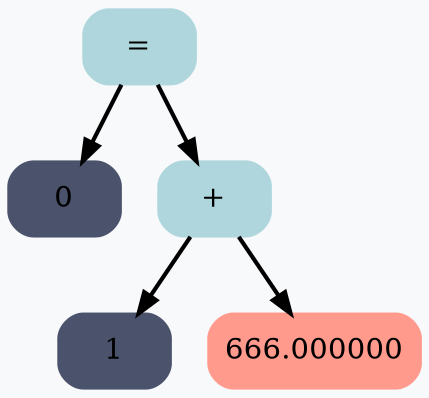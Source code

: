 digraph G {
	rankdir = HR;
	bgcolor="#F7F9FB"
	 node0x503000000070 [shape=Mrecord; style=filled; color="#aed6dc"; label =  "= " ];
	 node0x503000000070 -> node0x5030000000a0 [ style=bold; weight=1000; ];
	 node0x503000000070 -> node0x5030000000d0 [ style=bold; weight=1000; ];
	 node0x5030000000a0 [shape=Mrecord; style=filled; color="#4a536b"; label =  "0 " ];
	 node0x5030000000d0 [shape=Mrecord; style=filled; color="#aed6dc"; label =  "+ " ];
	 node0x5030000000d0 -> node0x503000000100 [ style=bold; weight=1000; ];
	 node0x5030000000d0 -> node0x503000000130 [ style=bold; weight=1000; ];
	 node0x503000000100 [shape=Mrecord; style=filled; color="#4a536b"; label =  "1 " ];
	 node0x503000000130 [shape=Mrecord; style=filled; color="#ff9a8d"; label =  "666.000000 " ];
}

